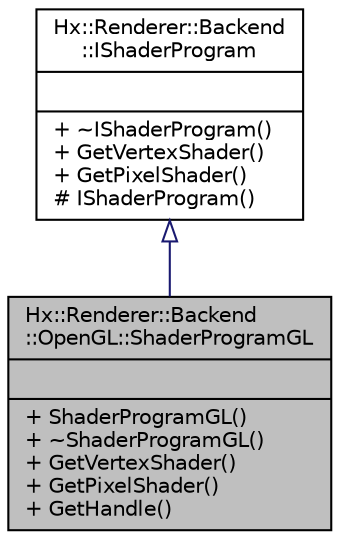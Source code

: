 digraph "Hx::Renderer::Backend::OpenGL::ShaderProgramGL"
{
  edge [fontname="Helvetica",fontsize="10",labelfontname="Helvetica",labelfontsize="10"];
  node [fontname="Helvetica",fontsize="10",shape=record];
  Node1 [label="{Hx::Renderer::Backend\l::OpenGL::ShaderProgramGL\n||+ ShaderProgramGL()\l+ ~ShaderProgramGL()\l+ GetVertexShader()\l+ GetPixelShader()\l+ GetHandle()\l}",height=0.2,width=0.4,color="black", fillcolor="grey75", style="filled", fontcolor="black"];
  Node2 -> Node1 [dir="back",color="midnightblue",fontsize="10",style="solid",arrowtail="onormal",fontname="Helvetica"];
  Node2 [label="{Hx::Renderer::Backend\l::IShaderProgram\n||+ ~IShaderProgram()\l+ GetVertexShader()\l+ GetPixelShader()\l# IShaderProgram()\l}",height=0.2,width=0.4,color="black", fillcolor="white", style="filled",URL="$structHx_1_1Renderer_1_1Backend_1_1IShaderProgram.html"];
}
